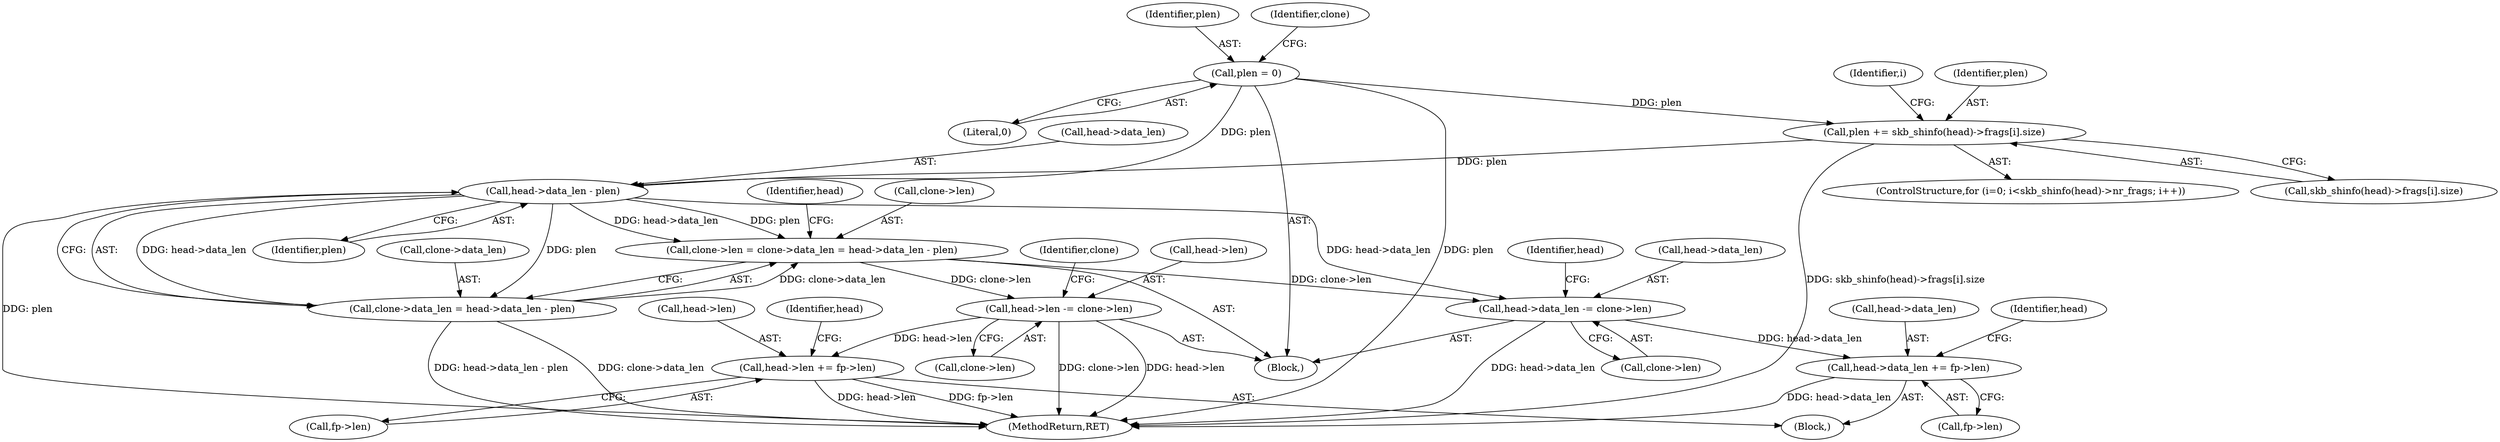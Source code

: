 digraph "0_linux_9e2dcf72023d1447f09c47d77c99b0c49659e5ce_0@array" {
"1000233" [label="(Call,plen += skb_shinfo(head)->frags[i].size)"];
"1000183" [label="(Call,plen = 0)"];
"1000251" [label="(Call,head->data_len - plen)"];
"1000243" [label="(Call,clone->len = clone->data_len = head->data_len - plen)"];
"1000256" [label="(Call,head->data_len -= clone->len)"];
"1000378" [label="(Call,head->data_len += fp->len)"];
"1000263" [label="(Call,head->len -= clone->len)"];
"1000385" [label="(Call,head->len += fp->len)"];
"1000247" [label="(Call,clone->data_len = head->data_len - plen)"];
"1000379" [label="(Call,head->data_len)"];
"1000185" [label="(Literal,0)"];
"1000179" [label="(Block,)"];
"1000233" [label="(Call,plen += skb_shinfo(head)->frags[i].size)"];
"1000382" [label="(Call,fp->len)"];
"1000183" [label="(Call,plen = 0)"];
"1000255" [label="(Identifier,plen)"];
"1000232" [label="(Identifier,i)"];
"1000234" [label="(Identifier,plen)"];
"1000221" [label="(ControlStructure,for (i=0; i<skb_shinfo(head)->nr_frags; i++))"];
"1000251" [label="(Call,head->data_len - plen)"];
"1000265" [label="(Identifier,head)"];
"1000248" [label="(Call,clone->data_len)"];
"1000235" [label="(Call,skb_shinfo(head)->frags[i].size)"];
"1000554" [label="(MethodReturn,RET)"];
"1000378" [label="(Call,head->data_len += fp->len)"];
"1000395" [label="(Identifier,head)"];
"1000263" [label="(Call,head->len -= clone->len)"];
"1000260" [label="(Call,clone->len)"];
"1000386" [label="(Call,head->len)"];
"1000184" [label="(Identifier,plen)"];
"1000264" [label="(Call,head->len)"];
"1000244" [label="(Call,clone->len)"];
"1000256" [label="(Call,head->data_len -= clone->len)"];
"1000267" [label="(Call,clone->len)"];
"1000377" [label="(Block,)"];
"1000252" [label="(Call,head->data_len)"];
"1000387" [label="(Identifier,head)"];
"1000243" [label="(Call,clone->len = clone->data_len = head->data_len - plen)"];
"1000272" [label="(Identifier,clone)"];
"1000257" [label="(Call,head->data_len)"];
"1000189" [label="(Identifier,clone)"];
"1000385" [label="(Call,head->len += fp->len)"];
"1000389" [label="(Call,fp->len)"];
"1000247" [label="(Call,clone->data_len = head->data_len - plen)"];
"1000258" [label="(Identifier,head)"];
"1000233" -> "1000221"  [label="AST: "];
"1000233" -> "1000235"  [label="CFG: "];
"1000234" -> "1000233"  [label="AST: "];
"1000235" -> "1000233"  [label="AST: "];
"1000232" -> "1000233"  [label="CFG: "];
"1000233" -> "1000554"  [label="DDG: skb_shinfo(head)->frags[i].size"];
"1000183" -> "1000233"  [label="DDG: plen"];
"1000233" -> "1000251"  [label="DDG: plen"];
"1000183" -> "1000179"  [label="AST: "];
"1000183" -> "1000185"  [label="CFG: "];
"1000184" -> "1000183"  [label="AST: "];
"1000185" -> "1000183"  [label="AST: "];
"1000189" -> "1000183"  [label="CFG: "];
"1000183" -> "1000554"  [label="DDG: plen"];
"1000183" -> "1000251"  [label="DDG: plen"];
"1000251" -> "1000247"  [label="AST: "];
"1000251" -> "1000255"  [label="CFG: "];
"1000252" -> "1000251"  [label="AST: "];
"1000255" -> "1000251"  [label="AST: "];
"1000247" -> "1000251"  [label="CFG: "];
"1000251" -> "1000554"  [label="DDG: plen"];
"1000251" -> "1000243"  [label="DDG: head->data_len"];
"1000251" -> "1000243"  [label="DDG: plen"];
"1000251" -> "1000247"  [label="DDG: head->data_len"];
"1000251" -> "1000247"  [label="DDG: plen"];
"1000251" -> "1000256"  [label="DDG: head->data_len"];
"1000243" -> "1000179"  [label="AST: "];
"1000243" -> "1000247"  [label="CFG: "];
"1000244" -> "1000243"  [label="AST: "];
"1000247" -> "1000243"  [label="AST: "];
"1000258" -> "1000243"  [label="CFG: "];
"1000247" -> "1000243"  [label="DDG: clone->data_len"];
"1000243" -> "1000256"  [label="DDG: clone->len"];
"1000243" -> "1000263"  [label="DDG: clone->len"];
"1000256" -> "1000179"  [label="AST: "];
"1000256" -> "1000260"  [label="CFG: "];
"1000257" -> "1000256"  [label="AST: "];
"1000260" -> "1000256"  [label="AST: "];
"1000265" -> "1000256"  [label="CFG: "];
"1000256" -> "1000554"  [label="DDG: head->data_len"];
"1000256" -> "1000378"  [label="DDG: head->data_len"];
"1000378" -> "1000377"  [label="AST: "];
"1000378" -> "1000382"  [label="CFG: "];
"1000379" -> "1000378"  [label="AST: "];
"1000382" -> "1000378"  [label="AST: "];
"1000387" -> "1000378"  [label="CFG: "];
"1000378" -> "1000554"  [label="DDG: head->data_len"];
"1000263" -> "1000179"  [label="AST: "];
"1000263" -> "1000267"  [label="CFG: "];
"1000264" -> "1000263"  [label="AST: "];
"1000267" -> "1000263"  [label="AST: "];
"1000272" -> "1000263"  [label="CFG: "];
"1000263" -> "1000554"  [label="DDG: clone->len"];
"1000263" -> "1000554"  [label="DDG: head->len"];
"1000263" -> "1000385"  [label="DDG: head->len"];
"1000385" -> "1000377"  [label="AST: "];
"1000385" -> "1000389"  [label="CFG: "];
"1000386" -> "1000385"  [label="AST: "];
"1000389" -> "1000385"  [label="AST: "];
"1000395" -> "1000385"  [label="CFG: "];
"1000385" -> "1000554"  [label="DDG: fp->len"];
"1000385" -> "1000554"  [label="DDG: head->len"];
"1000248" -> "1000247"  [label="AST: "];
"1000247" -> "1000554"  [label="DDG: clone->data_len"];
"1000247" -> "1000554"  [label="DDG: head->data_len - plen"];
}
